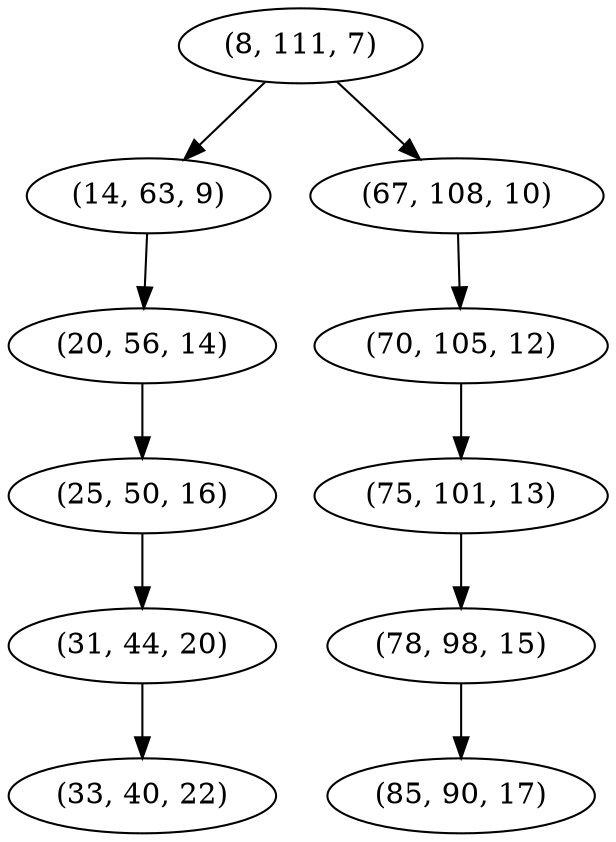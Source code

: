 digraph tree {
    "(8, 111, 7)";
    "(14, 63, 9)";
    "(20, 56, 14)";
    "(25, 50, 16)";
    "(31, 44, 20)";
    "(33, 40, 22)";
    "(67, 108, 10)";
    "(70, 105, 12)";
    "(75, 101, 13)";
    "(78, 98, 15)";
    "(85, 90, 17)";
    "(8, 111, 7)" -> "(14, 63, 9)";
    "(8, 111, 7)" -> "(67, 108, 10)";
    "(14, 63, 9)" -> "(20, 56, 14)";
    "(20, 56, 14)" -> "(25, 50, 16)";
    "(25, 50, 16)" -> "(31, 44, 20)";
    "(31, 44, 20)" -> "(33, 40, 22)";
    "(67, 108, 10)" -> "(70, 105, 12)";
    "(70, 105, 12)" -> "(75, 101, 13)";
    "(75, 101, 13)" -> "(78, 98, 15)";
    "(78, 98, 15)" -> "(85, 90, 17)";
}
